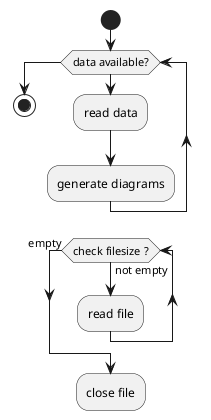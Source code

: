 @startuml

start

while (data available?)
  :read data;
  :generate diagrams;
endwhile

stop

while (check filesize ?) is (not empty)
  :read file;
endwhile (empty)
:close file;
@enduml